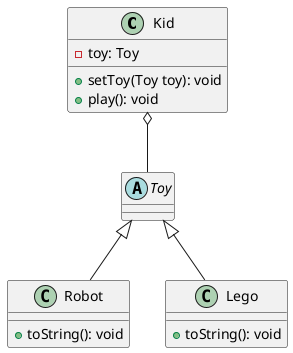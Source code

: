 @startuml
class Kid {
  -toy: Toy
  +setToy(Toy toy): void
  +play(): void
}

abstract class Toy {
}

class Robot {
  +toString(): void
}

class Lego {
  +toString(): void
}

Kid o-- Toy
Toy <|-- Robot
Toy <|-- Lego
@enduml